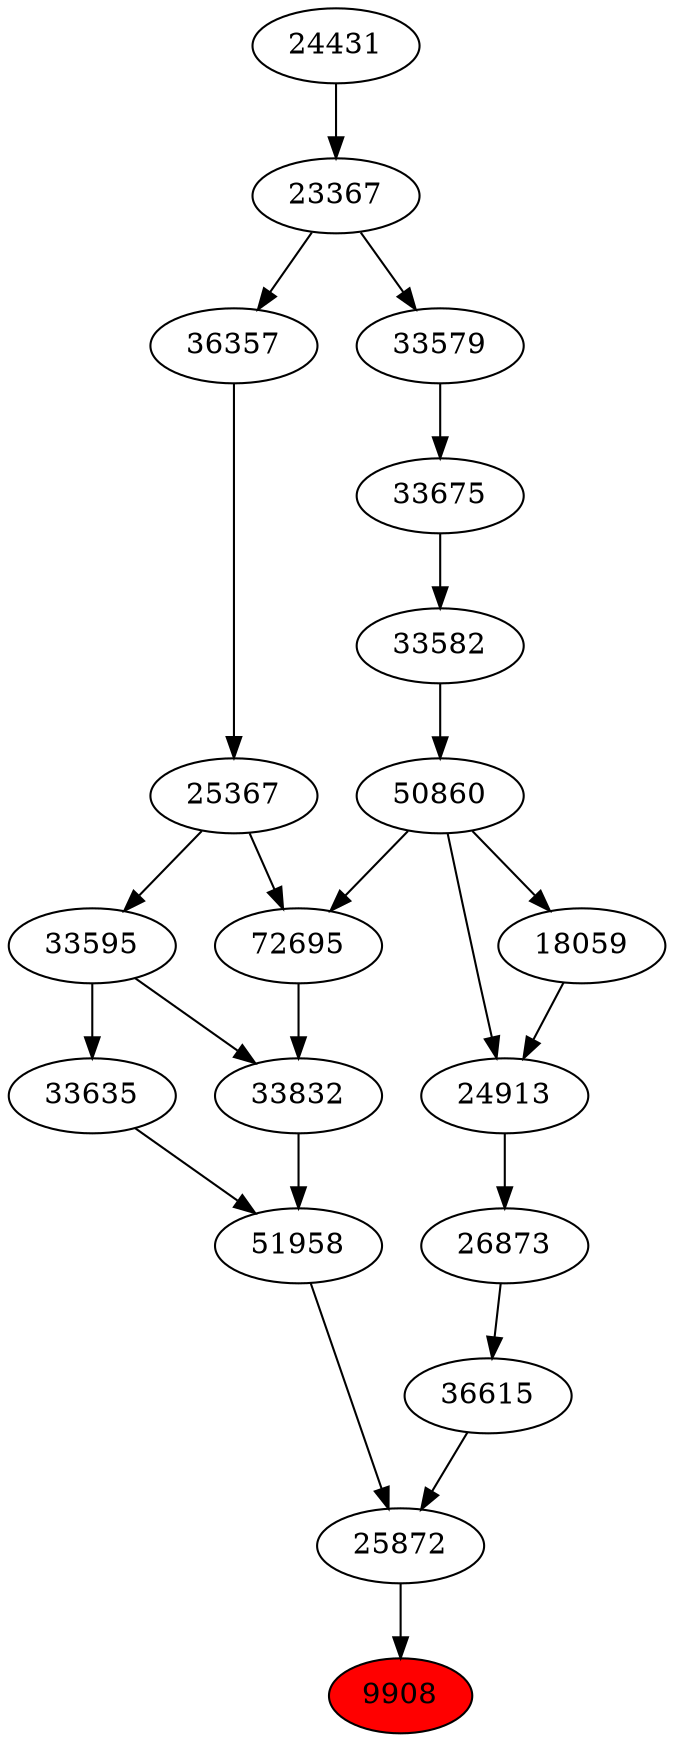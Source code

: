 strict digraph{ 
9908 [label="9908" fillcolor=red style=filled]
25872 -> 9908
25872 [label="25872"]
36615 -> 25872
51958 -> 25872
36615 [label="36615"]
26873 -> 36615
51958 [label="51958"]
33832 -> 51958
33635 -> 51958
26873 [label="26873"]
24913 -> 26873
33832 [label="33832"]
72695 -> 33832
33595 -> 33832
33635 [label="33635"]
33595 -> 33635
24913 [label="24913"]
18059 -> 24913
50860 -> 24913
72695 [label="72695"]
50860 -> 72695
25367 -> 72695
33595 [label="33595"]
25367 -> 33595
18059 [label="18059"]
50860 -> 18059
50860 [label="50860"]
33582 -> 50860
25367 [label="25367"]
36357 -> 25367
33582 [label="33582"]
33675 -> 33582
36357 [label="36357"]
23367 -> 36357
33675 [label="33675"]
33579 -> 33675
23367 [label="23367"]
24431 -> 23367
33579 [label="33579"]
23367 -> 33579
24431 [label="24431"]
}
